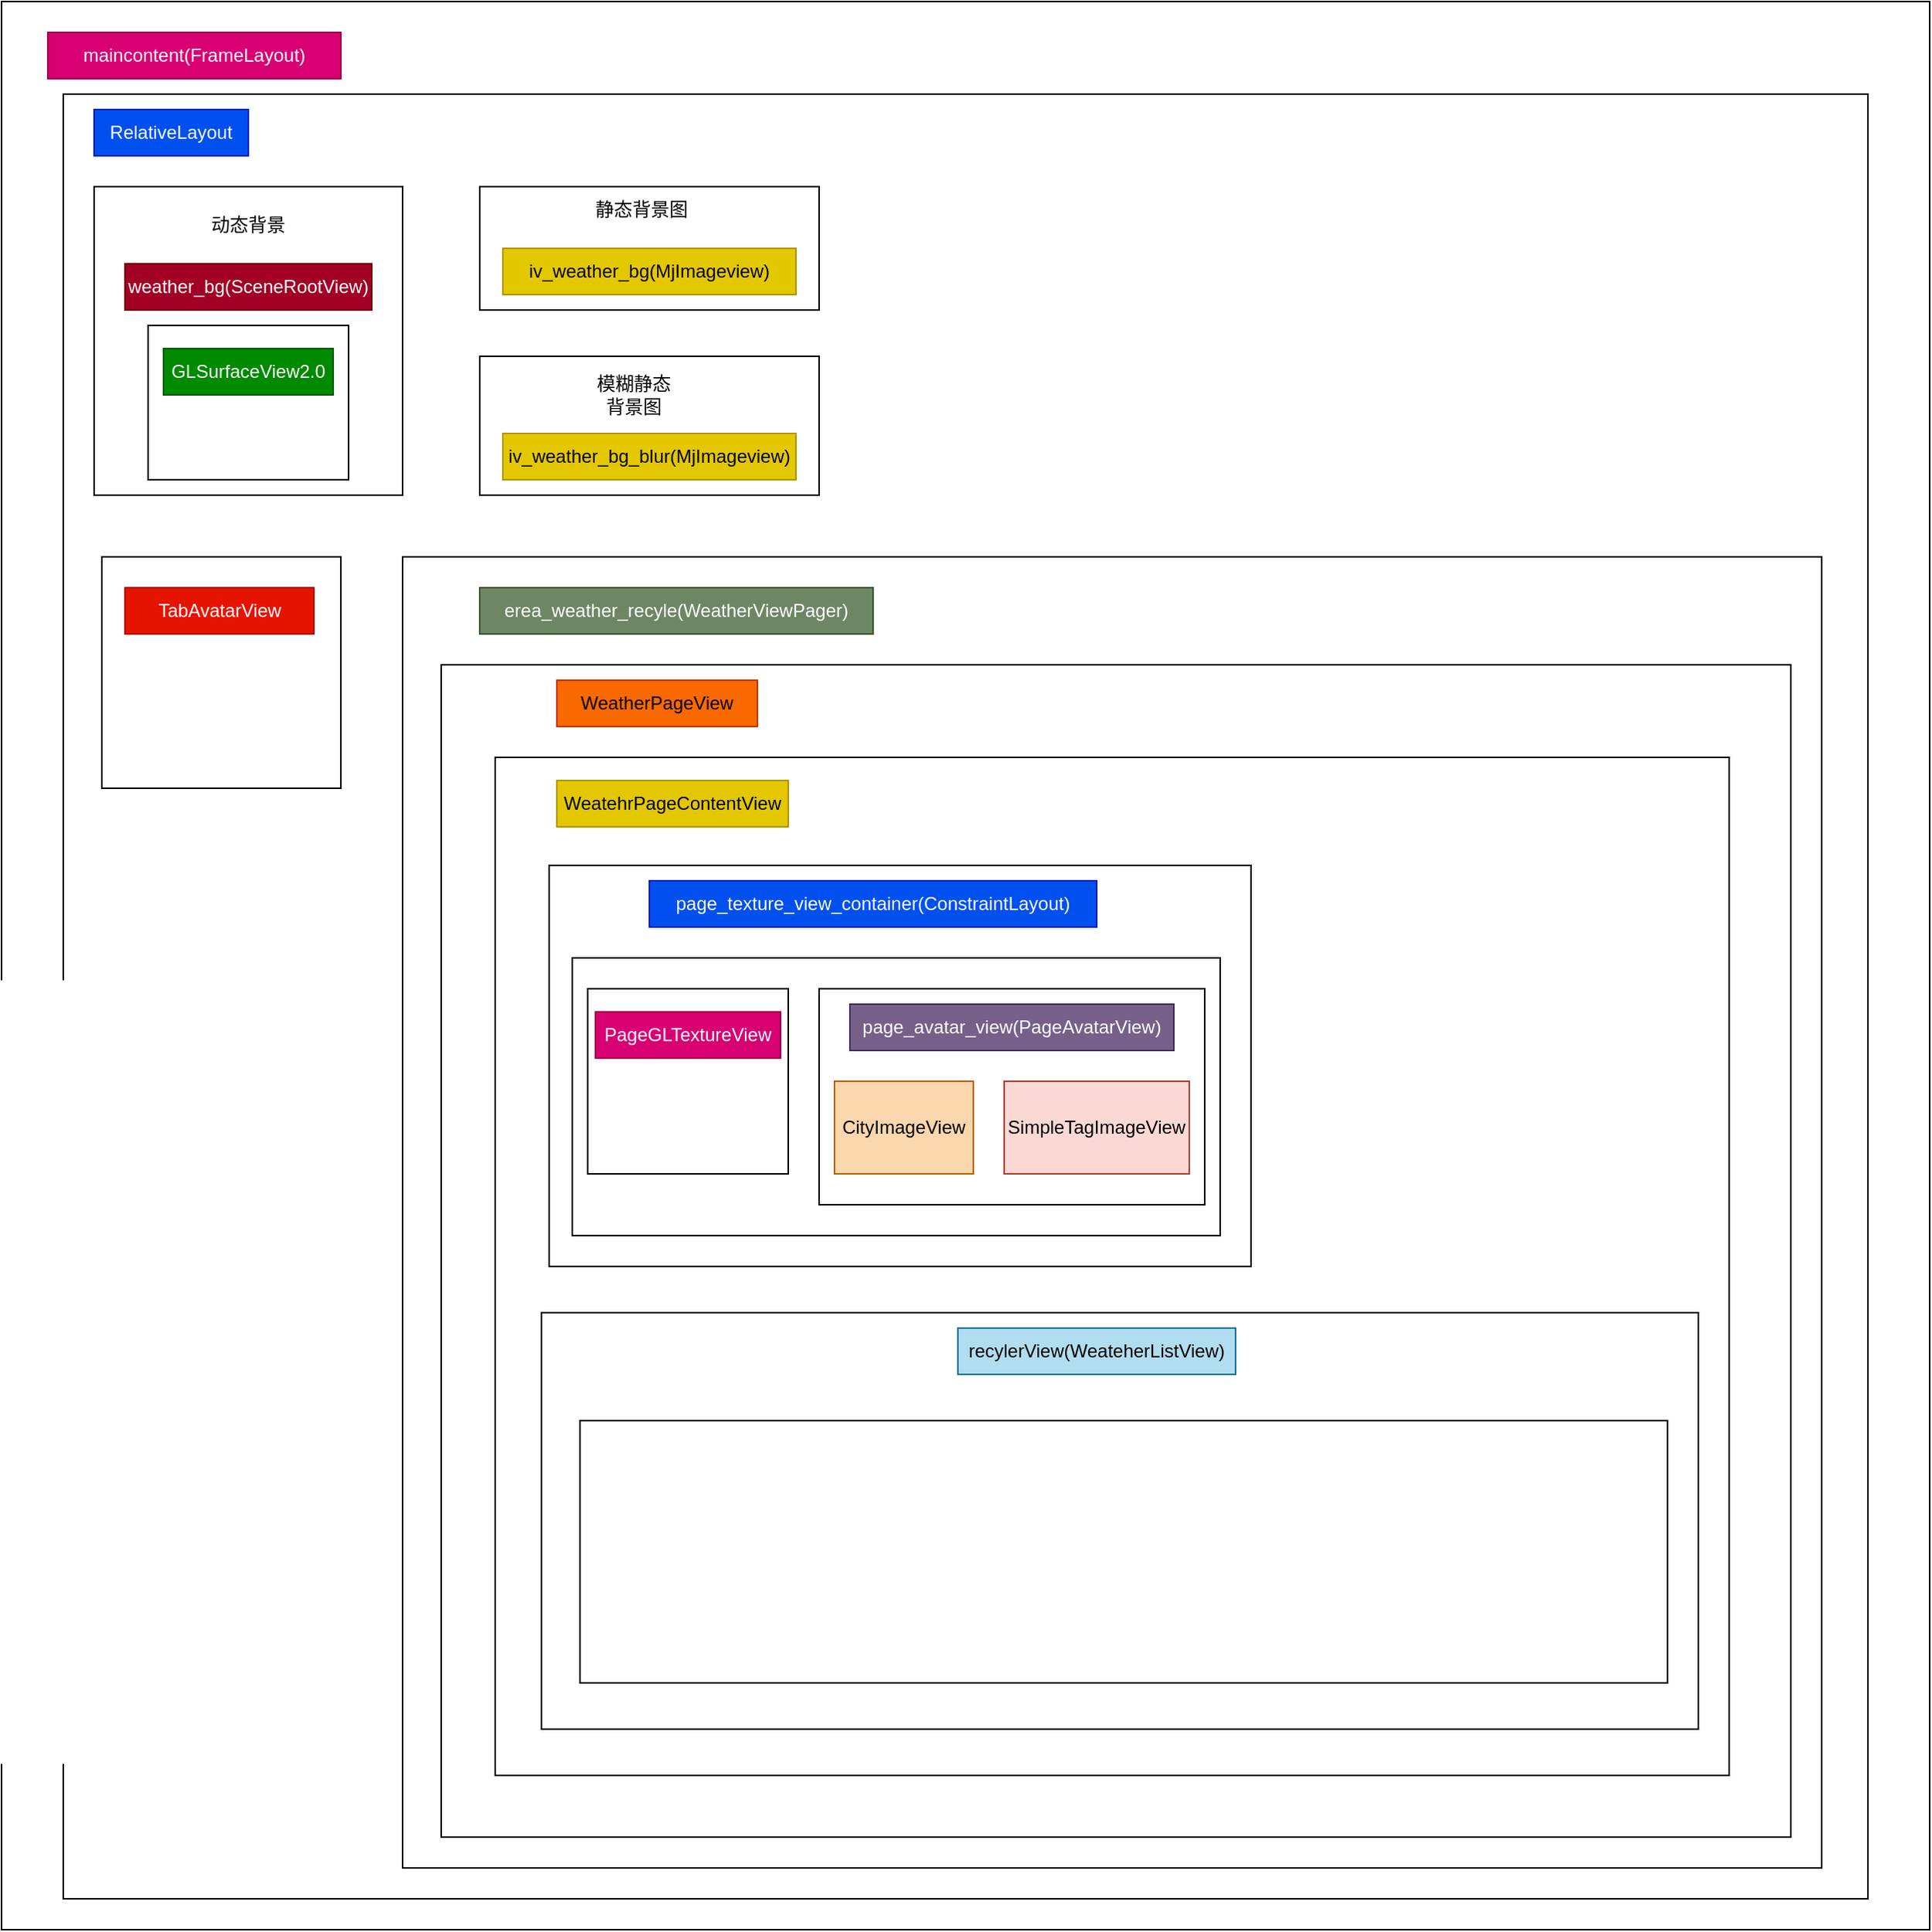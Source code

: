 <mxfile version="24.6.4" type="github">
  <diagram name="第 1 页" id="Jw9xdvwxDHuVv-51iGiA">
    <mxGraphModel dx="1363" dy="709" grid="1" gridSize="10" guides="1" tooltips="1" connect="1" arrows="1" fold="1" page="1" pageScale="1" pageWidth="827" pageHeight="1169" math="0" shadow="0">
      <root>
        <mxCell id="0" />
        <mxCell id="1" parent="0" />
        <mxCell id="ht3Zp5MMhwOx9jALSoPP-1" value="" style="whiteSpace=wrap;html=1;aspect=fixed;" vertex="1" parent="1">
          <mxGeometry x="140" y="80" width="1250" height="1250" as="geometry" />
        </mxCell>
        <mxCell id="ht3Zp5MMhwOx9jALSoPP-2" value="maincontent(FrameLayout)" style="text;html=1;align=center;verticalAlign=middle;whiteSpace=wrap;rounded=0;fillColor=#d80073;fontColor=#ffffff;strokeColor=#A50040;" vertex="1" parent="1">
          <mxGeometry x="170" y="100" width="190" height="30" as="geometry" />
        </mxCell>
        <mxCell id="ht3Zp5MMhwOx9jALSoPP-3" value="" style="whiteSpace=wrap;html=1;aspect=fixed;" vertex="1" parent="1">
          <mxGeometry x="180" y="140" width="1170" height="1170" as="geometry" />
        </mxCell>
        <mxCell id="ht3Zp5MMhwOx9jALSoPP-4" value="RelativeLayout" style="text;html=1;align=center;verticalAlign=middle;whiteSpace=wrap;rounded=0;fillColor=#0050ef;fontColor=#ffffff;strokeColor=#001DBC;" vertex="1" parent="1">
          <mxGeometry x="200" y="150" width="100" height="30" as="geometry" />
        </mxCell>
        <mxCell id="ht3Zp5MMhwOx9jALSoPP-5" value="" style="whiteSpace=wrap;html=1;aspect=fixed;" vertex="1" parent="1">
          <mxGeometry x="200" y="200" width="200" height="200" as="geometry" />
        </mxCell>
        <mxCell id="ht3Zp5MMhwOx9jALSoPP-6" value="weather_bg(SceneRootView)" style="text;html=1;align=center;verticalAlign=middle;whiteSpace=wrap;rounded=0;fillColor=#a20025;fontColor=#ffffff;strokeColor=#6F0000;" vertex="1" parent="1">
          <mxGeometry x="220" y="250" width="160" height="30" as="geometry" />
        </mxCell>
        <mxCell id="ht3Zp5MMhwOx9jALSoPP-8" value="" style="rounded=0;whiteSpace=wrap;html=1;" vertex="1" parent="1">
          <mxGeometry x="235" y="290" width="130" height="100" as="geometry" />
        </mxCell>
        <mxCell id="ht3Zp5MMhwOx9jALSoPP-9" value="GLSurfaceView2.0" style="text;html=1;align=center;verticalAlign=middle;whiteSpace=wrap;rounded=0;fillColor=#008a00;fontColor=#ffffff;strokeColor=#005700;" vertex="1" parent="1">
          <mxGeometry x="245" y="305" width="110" height="30" as="geometry" />
        </mxCell>
        <mxCell id="ht3Zp5MMhwOx9jALSoPP-10" value="动态背景" style="text;html=1;align=center;verticalAlign=middle;whiteSpace=wrap;rounded=0;" vertex="1" parent="1">
          <mxGeometry x="270" y="210" width="60" height="30" as="geometry" />
        </mxCell>
        <mxCell id="ht3Zp5MMhwOx9jALSoPP-11" value="" style="rounded=0;whiteSpace=wrap;html=1;" vertex="1" parent="1">
          <mxGeometry x="450" y="200" width="220" height="80" as="geometry" />
        </mxCell>
        <mxCell id="ht3Zp5MMhwOx9jALSoPP-12" value="iv_weather_bg(MjImageview)" style="text;html=1;align=center;verticalAlign=middle;whiteSpace=wrap;rounded=0;fillColor=#e3c800;fontColor=#000000;strokeColor=#B09500;" vertex="1" parent="1">
          <mxGeometry x="465" y="240" width="190" height="30" as="geometry" />
        </mxCell>
        <mxCell id="ht3Zp5MMhwOx9jALSoPP-13" value="" style="rounded=0;whiteSpace=wrap;html=1;" vertex="1" parent="1">
          <mxGeometry x="450" y="310" width="220" height="90" as="geometry" />
        </mxCell>
        <mxCell id="ht3Zp5MMhwOx9jALSoPP-14" value="iv_weather_bg_blur(MjImageview)" style="text;html=1;align=center;verticalAlign=middle;whiteSpace=wrap;rounded=0;fillColor=#e3c800;fontColor=#000000;strokeColor=#B09500;" vertex="1" parent="1">
          <mxGeometry x="465" y="360" width="190" height="30" as="geometry" />
        </mxCell>
        <mxCell id="ht3Zp5MMhwOx9jALSoPP-15" value="模糊静态背景图" style="text;html=1;align=center;verticalAlign=middle;whiteSpace=wrap;rounded=0;" vertex="1" parent="1">
          <mxGeometry x="520" y="320" width="60" height="30" as="geometry" />
        </mxCell>
        <mxCell id="ht3Zp5MMhwOx9jALSoPP-16" value="静态背景图" style="text;html=1;align=center;verticalAlign=middle;whiteSpace=wrap;rounded=0;" vertex="1" parent="1">
          <mxGeometry x="520" y="200" width="70" height="30" as="geometry" />
        </mxCell>
        <mxCell id="ht3Zp5MMhwOx9jALSoPP-17" value="" style="rounded=0;whiteSpace=wrap;html=1;" vertex="1" parent="1">
          <mxGeometry x="205" y="440" width="155" height="150" as="geometry" />
        </mxCell>
        <mxCell id="ht3Zp5MMhwOx9jALSoPP-18" value="TabAvatarView" style="text;html=1;align=center;verticalAlign=middle;whiteSpace=wrap;rounded=0;fillColor=#e51400;fontColor=#ffffff;strokeColor=#B20000;" vertex="1" parent="1">
          <mxGeometry x="220" y="460" width="122.5" height="30" as="geometry" />
        </mxCell>
        <mxCell id="ht3Zp5MMhwOx9jALSoPP-19" value="" style="rounded=0;whiteSpace=wrap;html=1;" vertex="1" parent="1">
          <mxGeometry x="400" y="440" width="920" height="850" as="geometry" />
        </mxCell>
        <mxCell id="ht3Zp5MMhwOx9jALSoPP-21" value="erea_weather_recyle(WeatherViewPager)" style="text;html=1;align=center;verticalAlign=middle;whiteSpace=wrap;rounded=0;fillColor=#6d8764;fontColor=#ffffff;strokeColor=#3A5431;" vertex="1" parent="1">
          <mxGeometry x="450" y="460" width="255" height="30" as="geometry" />
        </mxCell>
        <mxCell id="ht3Zp5MMhwOx9jALSoPP-22" value="" style="rounded=0;whiteSpace=wrap;html=1;" vertex="1" parent="1">
          <mxGeometry x="425" y="510" width="875" height="760" as="geometry" />
        </mxCell>
        <mxCell id="ht3Zp5MMhwOx9jALSoPP-23" value="WeatherPageView" style="text;html=1;align=center;verticalAlign=middle;whiteSpace=wrap;rounded=0;fillColor=#fa6800;fontColor=#000000;strokeColor=#C73500;" vertex="1" parent="1">
          <mxGeometry x="500" y="520" width="130" height="30" as="geometry" />
        </mxCell>
        <mxCell id="ht3Zp5MMhwOx9jALSoPP-24" value="" style="rounded=0;whiteSpace=wrap;html=1;" vertex="1" parent="1">
          <mxGeometry x="460" y="570" width="800" height="660" as="geometry" />
        </mxCell>
        <mxCell id="ht3Zp5MMhwOx9jALSoPP-25" value="WeatehrPageContentView" style="text;html=1;align=center;verticalAlign=middle;whiteSpace=wrap;rounded=0;fillColor=#e3c800;fontColor=#000000;strokeColor=#B09500;" vertex="1" parent="1">
          <mxGeometry x="500" y="585" width="150" height="30" as="geometry" />
        </mxCell>
        <mxCell id="ht3Zp5MMhwOx9jALSoPP-26" value="" style="rounded=0;whiteSpace=wrap;html=1;" vertex="1" parent="1">
          <mxGeometry x="495" y="640" width="455" height="260" as="geometry" />
        </mxCell>
        <mxCell id="ht3Zp5MMhwOx9jALSoPP-27" value="page_texture_view_container(ConstraintLayout)" style="text;html=1;align=center;verticalAlign=middle;whiteSpace=wrap;rounded=0;fillColor=#0050ef;fontColor=#ffffff;strokeColor=#001DBC;" vertex="1" parent="1">
          <mxGeometry x="560" y="650" width="290" height="30" as="geometry" />
        </mxCell>
        <mxCell id="ht3Zp5MMhwOx9jALSoPP-28" value="" style="rounded=0;whiteSpace=wrap;html=1;" vertex="1" parent="1">
          <mxGeometry x="510" y="700" width="420" height="180" as="geometry" />
        </mxCell>
        <mxCell id="ht3Zp5MMhwOx9jALSoPP-29" value="" style="rounded=0;whiteSpace=wrap;html=1;" vertex="1" parent="1">
          <mxGeometry x="520" y="720" width="130" height="120" as="geometry" />
        </mxCell>
        <mxCell id="ht3Zp5MMhwOx9jALSoPP-30" value="PageGLTextureView" style="text;html=1;align=center;verticalAlign=middle;whiteSpace=wrap;rounded=0;fillColor=#d80073;fontColor=#ffffff;strokeColor=#A50040;" vertex="1" parent="1">
          <mxGeometry x="525" y="735" width="120" height="30" as="geometry" />
        </mxCell>
        <mxCell id="ht3Zp5MMhwOx9jALSoPP-31" value="" style="rounded=0;whiteSpace=wrap;html=1;" vertex="1" parent="1">
          <mxGeometry x="670" y="720" width="250" height="140" as="geometry" />
        </mxCell>
        <mxCell id="ht3Zp5MMhwOx9jALSoPP-32" value="page_avatar_view(PageAvatarView)" style="text;html=1;align=center;verticalAlign=middle;whiteSpace=wrap;rounded=0;fillColor=#76608a;fontColor=#ffffff;strokeColor=#432D57;" vertex="1" parent="1">
          <mxGeometry x="690" y="730" width="210" height="30" as="geometry" />
        </mxCell>
        <mxCell id="ht3Zp5MMhwOx9jALSoPP-33" value="CityImageView" style="rounded=0;whiteSpace=wrap;html=1;fillColor=#fad7ac;strokeColor=#b46504;" vertex="1" parent="1">
          <mxGeometry x="680" y="780" width="90" height="60" as="geometry" />
        </mxCell>
        <mxCell id="ht3Zp5MMhwOx9jALSoPP-34" value="SimpleTagImageView" style="rounded=0;whiteSpace=wrap;html=1;fillColor=#fad9d5;strokeColor=#ae4132;" vertex="1" parent="1">
          <mxGeometry x="790" y="780" width="120" height="60" as="geometry" />
        </mxCell>
        <mxCell id="ht3Zp5MMhwOx9jALSoPP-35" value="" style="rounded=0;whiteSpace=wrap;html=1;" vertex="1" parent="1">
          <mxGeometry x="490" y="930" width="750" height="270" as="geometry" />
        </mxCell>
        <mxCell id="ht3Zp5MMhwOx9jALSoPP-36" value="recylerView(WeateherListView)" style="text;html=1;align=center;verticalAlign=middle;whiteSpace=wrap;rounded=0;fillColor=#b1ddf0;strokeColor=#10739e;" vertex="1" parent="1">
          <mxGeometry x="760" y="940" width="180" height="30" as="geometry" />
        </mxCell>
        <mxCell id="ht3Zp5MMhwOx9jALSoPP-37" value="" style="rounded=0;whiteSpace=wrap;html=1;" vertex="1" parent="1">
          <mxGeometry x="515" y="1000" width="705" height="170" as="geometry" />
        </mxCell>
      </root>
    </mxGraphModel>
  </diagram>
</mxfile>
